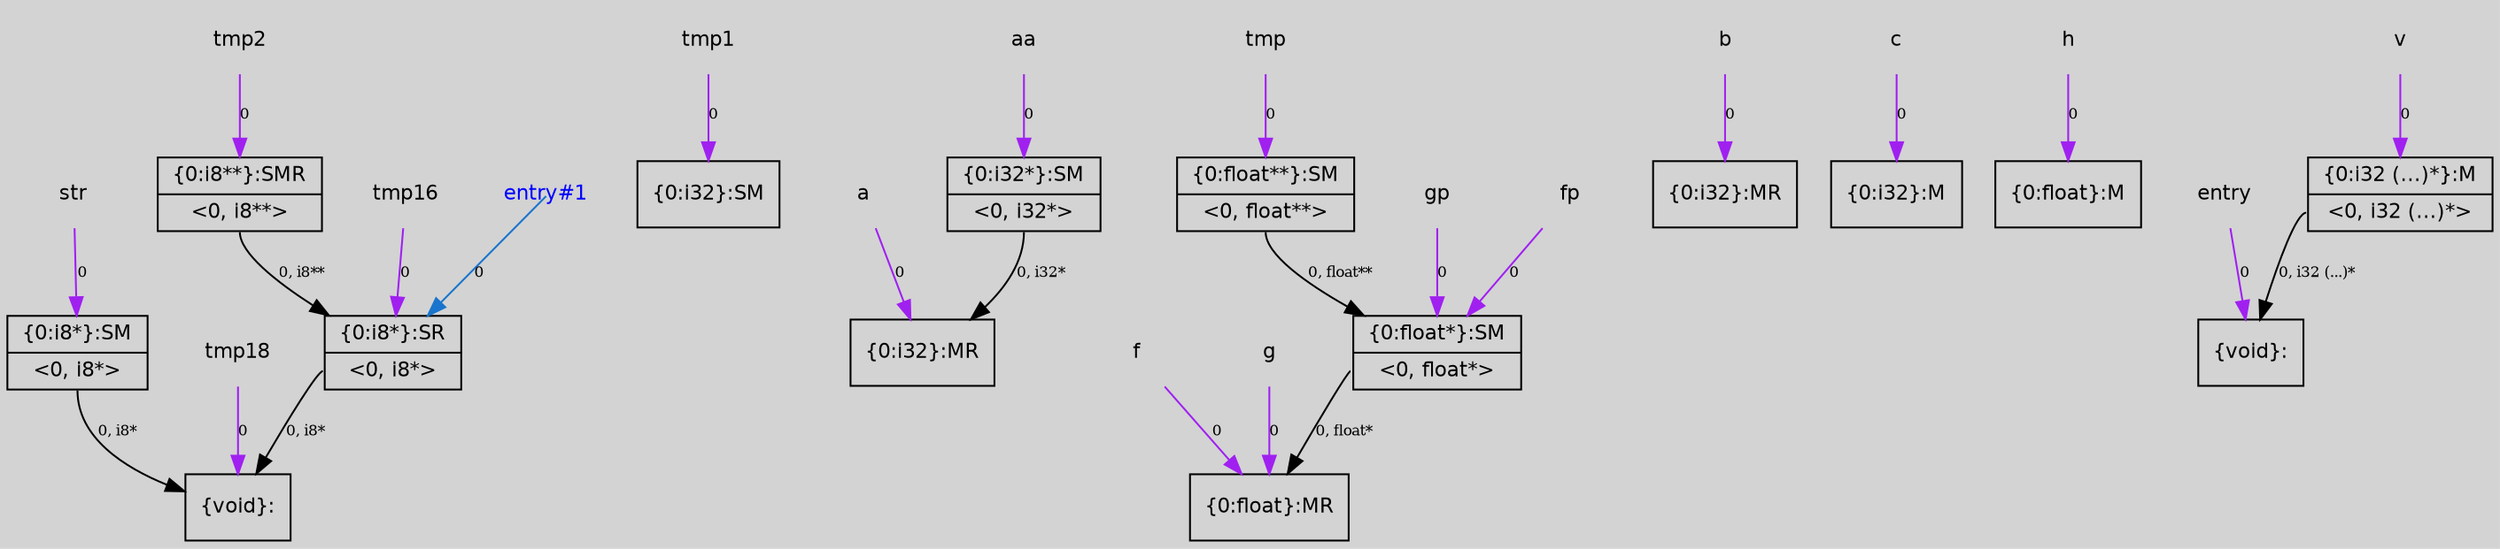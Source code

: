 digraph unnamed {
	graph [center=true, ratio=true, bgcolor=lightgray, fontname=Helvetica];
	node  [fontname=Helvetica, fontsize=11];

	Node0x298a5d0 [shape=record,label="{\{0:i8*\}:SR|{<s0>\<0, i8*\>}}"];
	Node0x299b5d0 [shape=record,label="{\{0:i32\}:SM}"];
	Node0x299bed0 [shape=record,label="{\{0:i8**\}:SMR|{<s0>\<0, i8**\>}}"];
	Node0x299bfe0 [shape=record,label="{\{0:i32*\}:SM|{<s0>\<0, i32*\>}}"];
	Node0x299c1c0 [shape=record,label="{\{0:float*\}:SM|{<s0>\<0, float*\>}}"];
	Node0x299cff0 [shape=record,label="{\{0:float**\}:SM|{<s0>\<0, float**\>}}"];
	Node0x299d0c0 [shape=record,label="{\{0:i8*\}:SM|{<s0>\<0, i8*\>}}"];
	Node0x299e690 [shape=record,label="{\{0:i32\}:MR}"];
	Node0x299e910 [shape=record,label="{\{0:i32\}:MR}"];
	Node0x299eb70 [shape=record,label="{\{0:i32\}:M}"];
	Node0x299ee60 [shape=record,label="{\{0:float\}:MR}"];
	Node0x299e720 [shape=record,label="{\{0:float\}:M}"];
	Node0x299f0c0 [shape=record,label="{\{0:i32 (...)*\}:M|{<s0>\<0, i32 (...)*\>}}"];
	Node0x299f1e0 [shape=record,label="{\{void\}:}"];
	Node0x299f7d0 [shape=record,label="{\{void\}:}"];
	Node0x2984e78[ shape=plaintext, label ="f"];
	Node0x2984e78 -> Node0x299ee60[arrowtail=tee,label="0",fontsize=8,color=purple];
	Node0x2985698[ shape=plaintext, label ="v"];
	Node0x2985698 -> Node0x299f0c0[arrowtail=tee,label="0",fontsize=8,color=purple];
	Node0x2985a98[ shape=plaintext, label ="tmp1"];
	Node0x2985a98 -> Node0x299b5d0[arrowtail=tee,label="0",fontsize=8,color=purple];
	Node0x2982938[ shape=plaintext, label ="a"];
	Node0x2982938 -> Node0x299e690[arrowtail=tee,label="0",fontsize=8,color=purple];
	Node0x29842e8[ shape=plaintext, label ="b"];
	Node0x29842e8 -> Node0x299e910[arrowtail=tee,label="0",fontsize=8,color=purple];
	Node0x2987698[ shape=plaintext, label ="tmp18"];
	Node0x2987698 -> Node0x299f7d0[arrowtail=tee,label="0",fontsize=8,color=purple];
	Node0x2985788[ shape=plaintext, label ="entry"];
	Node0x2985788 -> Node0x299f1e0[arrowtail=tee,label="0",fontsize=8,color=purple];
	Node0x2984f18[ shape=plaintext, label ="g"];
	Node0x2984f18 -> Node0x299ee60[arrowtail=tee,label="0",fontsize=8,color=purple];
	Node0x2985ba8[ shape=plaintext, label ="aa"];
	Node0x2985ba8 -> Node0x299bfe0[arrowtail=tee,label="0",fontsize=8,color=purple];
	Node0x2986ef8[ shape=plaintext, label ="tmp16"];
	Node0x2986ef8 -> Node0x298a5d0[arrowtail=tee,label="0",fontsize=8,color=purple];
	Node0x2984388[ shape=plaintext, label ="c"];
	Node0x2984388 -> Node0x299eb70[arrowtail=tee,label="0",fontsize=8,color=purple];
	Node0x2984fb8[ shape=plaintext, label ="h"];
	Node0x2984fb8 -> Node0x299e720[arrowtail=tee,label="0",fontsize=8,color=purple];
	Node0x2985b28[ shape=plaintext, label ="tmp2"];
	Node0x2985b28 -> Node0x299bed0[arrowtail=tee,label="0",fontsize=8,color=purple];
	Node0x2985ca8[ shape=plaintext, label ="gp"];
	Node0x2985ca8 -> Node0x299c1c0[arrowtail=tee,label="0",fontsize=8,color=purple];
	Node0x2985c28[ shape=plaintext, label ="fp"];
	Node0x2985c28 -> Node0x299c1c0[arrowtail=tee,label="0",fontsize=8,color=purple];
	Node0x2985da8[ shape=plaintext, label ="str"];
	Node0x2985da8 -> Node0x299d0c0[arrowtail=tee,label="0",fontsize=8,color=purple];
	Node0x2985d28[ shape=plaintext, label ="tmp"];
	Node0x2985d28 -> Node0x299cff0[arrowtail=tee,label="0",fontsize=8,color=purple];
	Node0x29858d8[ shape=plaintext,fontcolor=blue, label ="entry#1"];
	Node0x29858d8 -> Node0x298a5d0[tailclip=false,color=dodgerblue3,label="0",fontsize=8];
	Node0x298a5d0:s0 -> Node0x299f7d0[arrowtail=tee,label="0, i8*",fontsize=8];
	Node0x299bed0:s0 -> Node0x298a5d0[arrowtail=tee,label="0, i8**",fontsize=8];
	Node0x299bfe0:s0 -> Node0x299e690[arrowtail=tee,label="0, i32*",fontsize=8];
	Node0x299c1c0:s0 -> Node0x299ee60[arrowtail=tee,label="0, float*",fontsize=8];
	Node0x299cff0:s0 -> Node0x299c1c0[arrowtail=tee,label="0, float**",fontsize=8];
	Node0x299d0c0:s0 -> Node0x299f7d0[arrowtail=tee,label="0, i8*",fontsize=8];
	Node0x299f0c0:s0 -> Node0x299f1e0[arrowtail=tee,label="0, i32 (...)*",fontsize=8];
}
